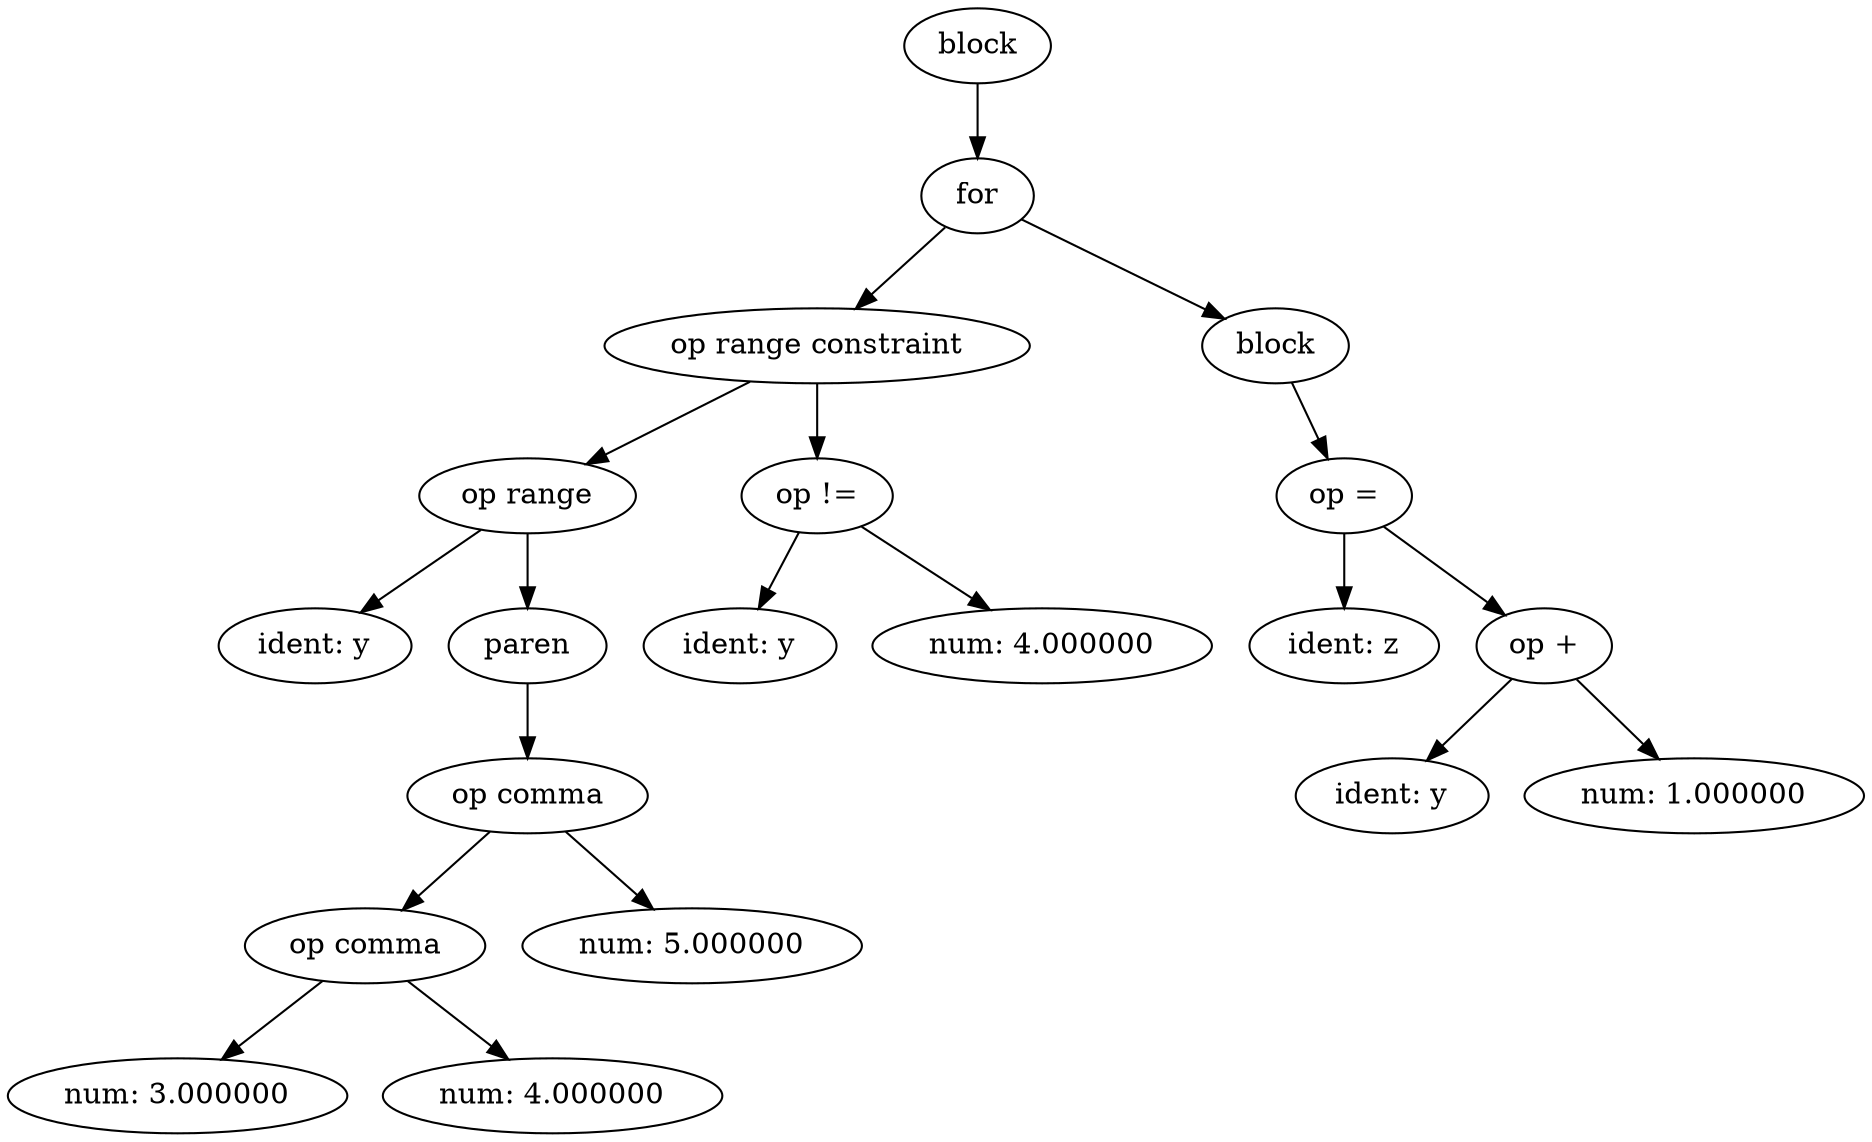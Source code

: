 digraph G {
0[label="block"];
1[label="for"];
2[label="ident: y"];
3[label="op range"];
4[label="paren"];
5[label="num: 3.000000"];
6[label="op comma"];
7[label="num: 4.000000"];
8[label="op comma"];
9[label="num: 5.000000"];
10[label="op range constraint"];
11[label="ident: y"];
12[label="op !="];
13[label="num: 4.000000"];
14[label="block"];
15[label="ident: z"];
16[label="op ="];
17[label="ident: y"];
18[label="op +"];
19[label="num: 1.000000"];
0->1 ;
1->10 ;
1->14 ;
3->2 ;
3->4 ;
4->8 ;
6->5 ;
6->7 ;
8->6 ;
8->9 ;
10->3 ;
10->12 ;
12->11 ;
12->13 ;
14->16 ;
16->15 ;
16->18 ;
18->17 ;
18->19 ;
}
